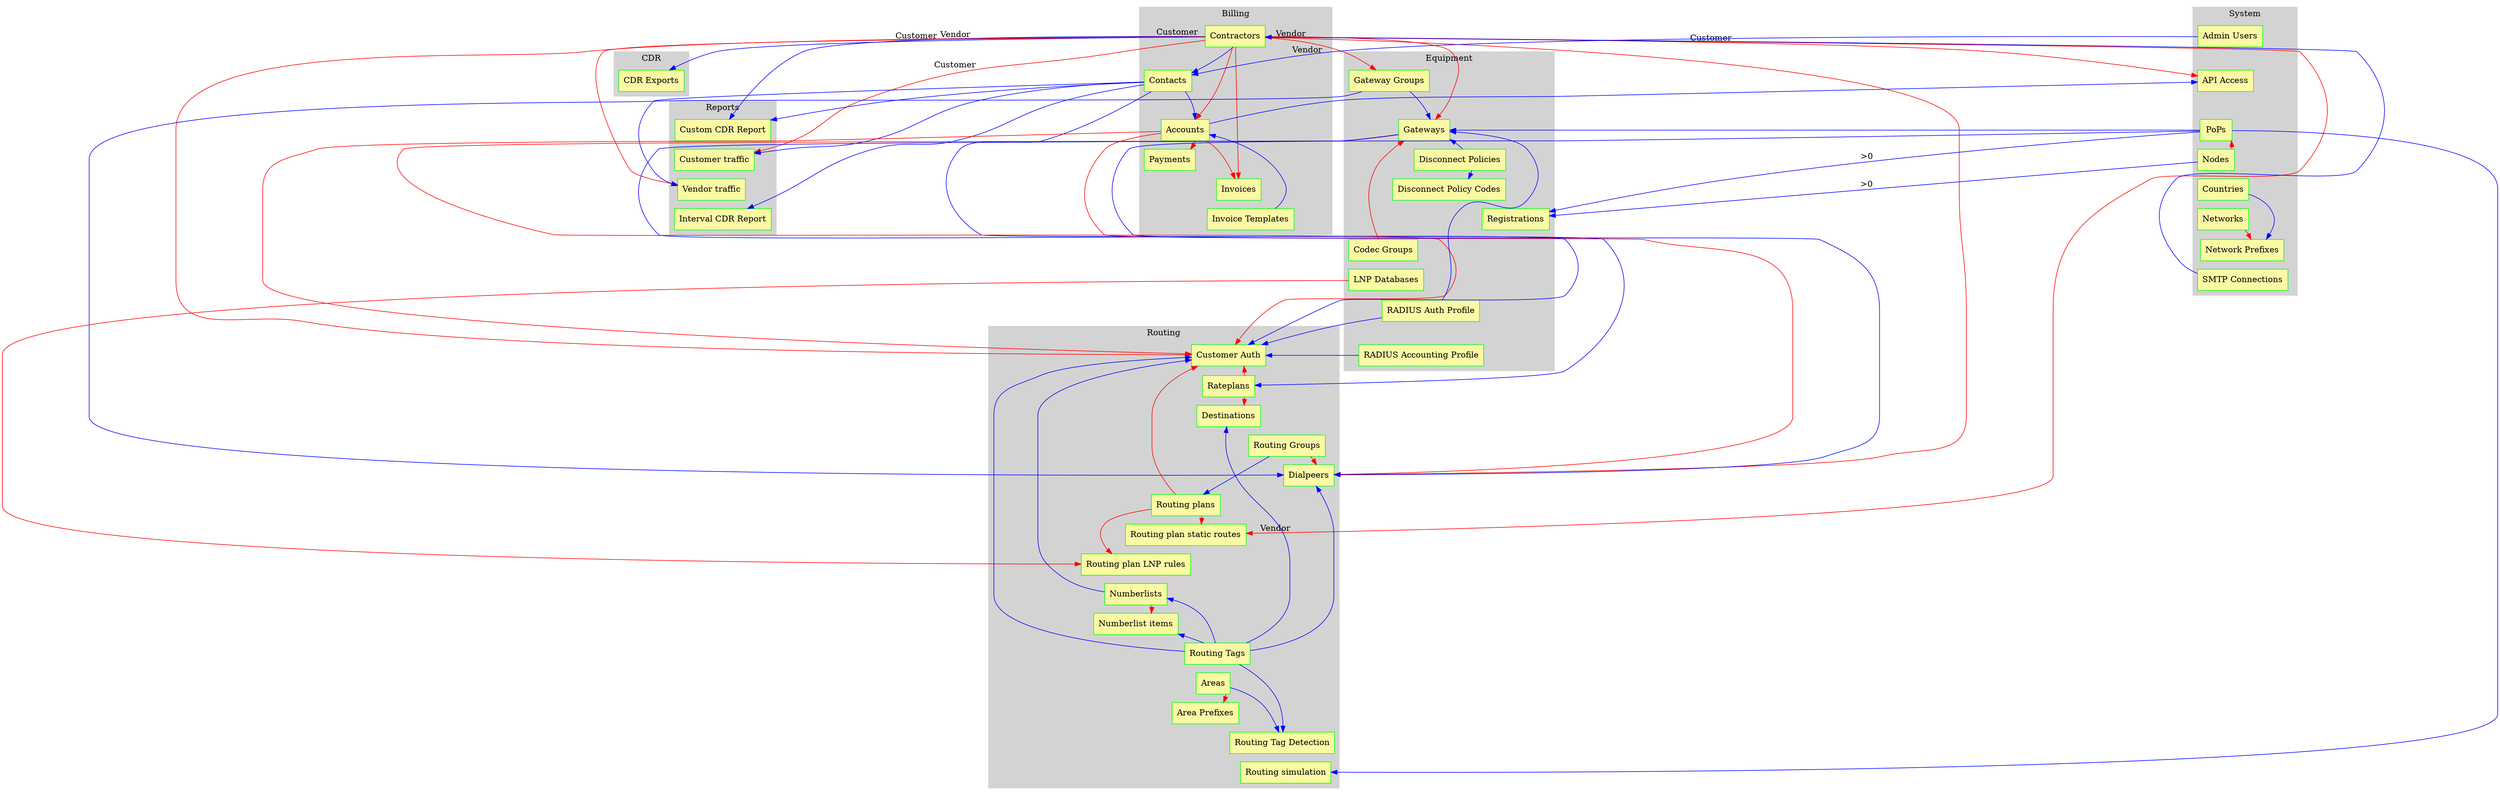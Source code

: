 digraph Dependencies {

    node [style=filled; fillcolor="#FCF9A5"];
    graph [nodesep=1, ranksep=0.2, mindist=0.5];

    subgraph cluster_Billing {
        style=filled;
        color=lightgrey;
        node [style=filled,color=green];

        b_block1 [label = "Contractors"; shape=box; sides=4];
        b_block2 [label = "Contacts"; shape=box; sides=4];
        b_block3 [label = "Accounts"; shape=box; sides=4];
        b_block4 [label = "Payments"; shape=box; sides=4];
        b_block5 [label = "Invoices"; shape=box; sides=4];
        b_block6 [label = "Invoice Templates"; shape=box; sides=4];


        b_block1 -> b_block2 [style=invis];
        b_block2 -> b_block3 [style=invis];
        b_block3 -> b_block4 [style=invis];
        b_block4 -> b_block5 [style=invis];
        b_block5 -> b_block6 [style=invis];


        label = "Billing";
    }

    subgraph cluster_Equipment {
        style=filled;
        color=lightgrey;
        node [style=filled,color=green];

        e_block1 [label = "Gateway Groups"; shape=box; sides=4];
        e_block2 [label = "Gateways"; shape=box; sides=4];
        e_block3 [label = "Disconnect Policies"; shape=box; sides=4];
        e_block4 [label = "Disconnect Policy Codes"; shape=box; sides=4];
        e_block5 [label = "Registrations"; shape=box; sides=4];
        e_block6 [label = "Codec Groups"; shape=box; sides=4];
        e_block7 [label = "LNP Databases"; shape=box; sides=4];
        e_block8 [label = "RADIUS Auth Profile"; shape=box; sides=4];
        e_block9 [label = "RADIUS Accounting Profile"; shape=box; sides=4];


        e_block1 -> e_block2 [style=invis];
        e_block2 -> e_block3 [style=invis];
        e_block3 -> e_block4 [style=invis];
        e_block4 -> e_block5 [style=invis];
        e_block5 -> e_block6 [style=invis];
        e_block6 -> e_block7 [style=invis];
        e_block7 -> e_block8 [style=invis];
        e_block8 -> e_block9 [style=invis];


        label = "Equipment";
    }


    subgraph cluster_Routing {
        style=filled;
        color=lightgrey;
        node [style=filled,color=green];

        r_block1 [label = "Customer Auth"; shape=box; sides=4];
        r_block2 [label = "Rateplans"; shape=box; sides=4];
        r_block3 [label = "Destinations"; shape=box; sides=4];
        r_block4 [label = "Routing Groups"; shape=box; sides=4];
        r_block5 [label = "Dialpeers"; shape=box; sides=4];
        r_block6 [label = "Routing plans"; shape=box; sides=4];
        r_block7 [label = "Routing plan static routes"; shape=box; sides=4];
        r_block8 [label = "Routing plan LNP rules"; shape=box; sides=4];

        r_block10 [label = "Numberlists"; shape=box; sides=4];
        r_block11 [label = "Numberlist items"; shape=box; sides=4];
        r_block12 [label = "Routing Tags"; shape=box; sides=4];
        r_block13 [label = "Areas"; shape=box; sides=4];
        r_block14 [label = "Area Prefixes"; shape=box; sides=4];
        r_block15 [label = "Routing Tag Detection"; shape=box; sides=4];
        r_block16 [label = "Routing simulation"; shape=box; sides=4];


        r_block1 -> r_block2 [style=invis];
        r_block2 -> r_block3 [style=invis];
        r_block3 -> r_block4 [style=invis];
        r_block4 -> r_block5 [style=invis];
        r_block5 -> r_block6 [style=invis];
        r_block6 -> r_block7 [style=invis];
        r_block7 -> r_block8 [style=invis];
        r_block8 -> r_block10 [style=invis];
        r_block10 -> r_block11 [style=invis];
        r_block11 -> r_block12 [style=invis];
        r_block12 -> r_block13 [style=invis];
        r_block13 -> r_block14 [style=invis];
        r_block14 -> r_block15 [style=invis];
        r_block15 -> r_block16 [style=invis];


        label = "Routing";
    }

    subgraph cluster_CRD {
        style=filled;
        color=lightgrey;
        node [style=filled,color=green];


        c_block3 [label = "CDR Exports"; shape=box; sides=4];


        label = "CDR";
    }


    subgraph cluster_Reports {
        style=filled;
        color=lightgrey;
        node [style=filled,color=green];

        rep_block1 [label = "Custom CDR Report"; shape=box; sides=4];
        rep_block2 [label = "Customer traffic"; shape=box; sides=4];
        rep_block3 [label = "Vendor traffic"; shape=box; sides=4];
        rep_block4 [label = "Interval CDR Report"; shape=box; sides=4];


        rep_block1 -> rep_block2 [style=invis];
        rep_block2 -> rep_block3 [style=invis];
        rep_block3 -> rep_block4 [style=invis];


        label = "Reports";
    }


    subgraph cluster_System {
        style=filled;
        color=lightgrey;
        node [style=filled,color=green];

        s_block1 [label = "Admin Users"; shape=box; sides=4];
        s_block2 [label = "API Access"; shape=box; sides=4];
        s_block3 [label = "PoPs"; shape=box; sides=4];
        s_block4 [label = "Nodes"; shape=box; sides=4];
        s_block5 [label = "Countries"; shape=box; sides=4];
        s_block6 [label = "Networks"; shape=box; sides=4];
        s_block7 [label = "Network Prefixes"; shape=box; sides=4];
        s_block8 [label = "SMTP Connections"; shape=box; sides=4];


        s_block1 -> s_block2 [style=invis];
        s_block2 -> s_block3 [style=invis];
        s_block3 -> s_block4 [style=invis];
        s_block4 -> s_block5 [style=invis];
        s_block5 -> s_block6 [style=invis];
        s_block6 -> s_block7 [style=invis];
        s_block7 -> s_block8 [style=invis];


        label = "System";
    }

    b_block1 -> b_block2 [color=blue];
    b_block1 -> b_block3 [color=red];
    b_block2 -> b_block3 [color=blue];
    b_block3 -> b_block4 [color=red];
    b_block1 -> b_block5 [color=red];
    b_block3 -> b_block5 [color=red];
    b_block6 -> b_block3 [color=blue];

    b_block1 -> e_block1 [color=red; xlabel="Vendor"];
    b_block1 -> e_block2 [color=red];
    e_block1 -> e_block2 [color=blue];
    e_block8 -> e_block2 [color=blue];
    e_block3 -> e_block2 [color=blue];
    e_block3 -> e_block4 [color=blue];
    e_block6 -> e_block2 [color=red];

    b_block1 -> r_block1  [color=red; xlabel="Customer"];
    b_block3 -> r_block1  [color=red];
    e_block2 -> r_block1  [color=red];
    r_block2 -> r_block1  [color=red];
    r_block6 -> r_block1  [color=red];
    r_block10 -> r_block1  [color=blue];
    e_block8 -> r_block1  [color=blue];
    e_block9 -> r_block1  [color=blue];
    r_block12 -> r_block1  [color=blue];

    b_block2 -> r_block2  [color=blue];
    r_block2 -> r_block3  [color=red];
    r_block12 -> r_block3  [color=blue];

    r_block4 -> r_block5  [color=red];
    r_block12 -> r_block5  [color=blue];
    b_block1 -> r_block5  [color=red; xlabel="Vendor"];
    b_block3 -> r_block5  [color=red];
    e_block2 -> r_block5  [color=blue];
    e_block1 -> r_block5  [color=blue];

    r_block4 -> r_block6  [color=blue];

    r_block6 -> r_block7  [color=red];
    b_block1 -> r_block7  [color=red; xlabel="Vendor"];

    r_block6 -> r_block8  [color=red];
    e_block7 -> r_block8  [color=red];

    r_block12 -> r_block10  [color=blue];

    r_block10 -> r_block11  [color=red];
    r_block12 -> r_block11  [color=blue];

    r_block13 -> r_block14  [color=red];

    r_block12 -> r_block15  [color=blue];
    r_block13 -> r_block15  [color=blue];

    b_block1 -> c_block3  [color=blue; xlabel="Customer"];

    b_block1 -> rep_block1  [color=blue];
    b_block2 -> rep_block1  [color=blue];

    b_block1 -> rep_block2  [color=red; xlabel="Customer"];
    b_block2 -> rep_block2  [color=blue];

    b_block1 -> rep_block3  [color=red; xlabel="Vendor"];
    b_block2 -> rep_block3  [color=blue];

    b_block2 -> rep_block4  [color=blue];

    s_block8 -> b_block1  [color=blue];

    s_block1 -> b_block2  [color=blue];

    s_block3 -> e_block2  [color=blue];

    s_block3 -> e_block5  [color=blue; xlabel=">0"];
    s_block4 -> e_block5  [color=blue; xlabel=">0"];

    s_block3 -> r_block1  [color=blue];

    s_block3 -> r_block16  [color=blue];

    b_block1 -> s_block2  [color=red; xlabel="Customer"];
    b_block3 -> s_block2  [color=blue];

    s_block4 -> s_block3  [color=red];

    s_block5 -> s_block7  [color=blue];
    s_block6 -> s_block7  [color=red];
}
